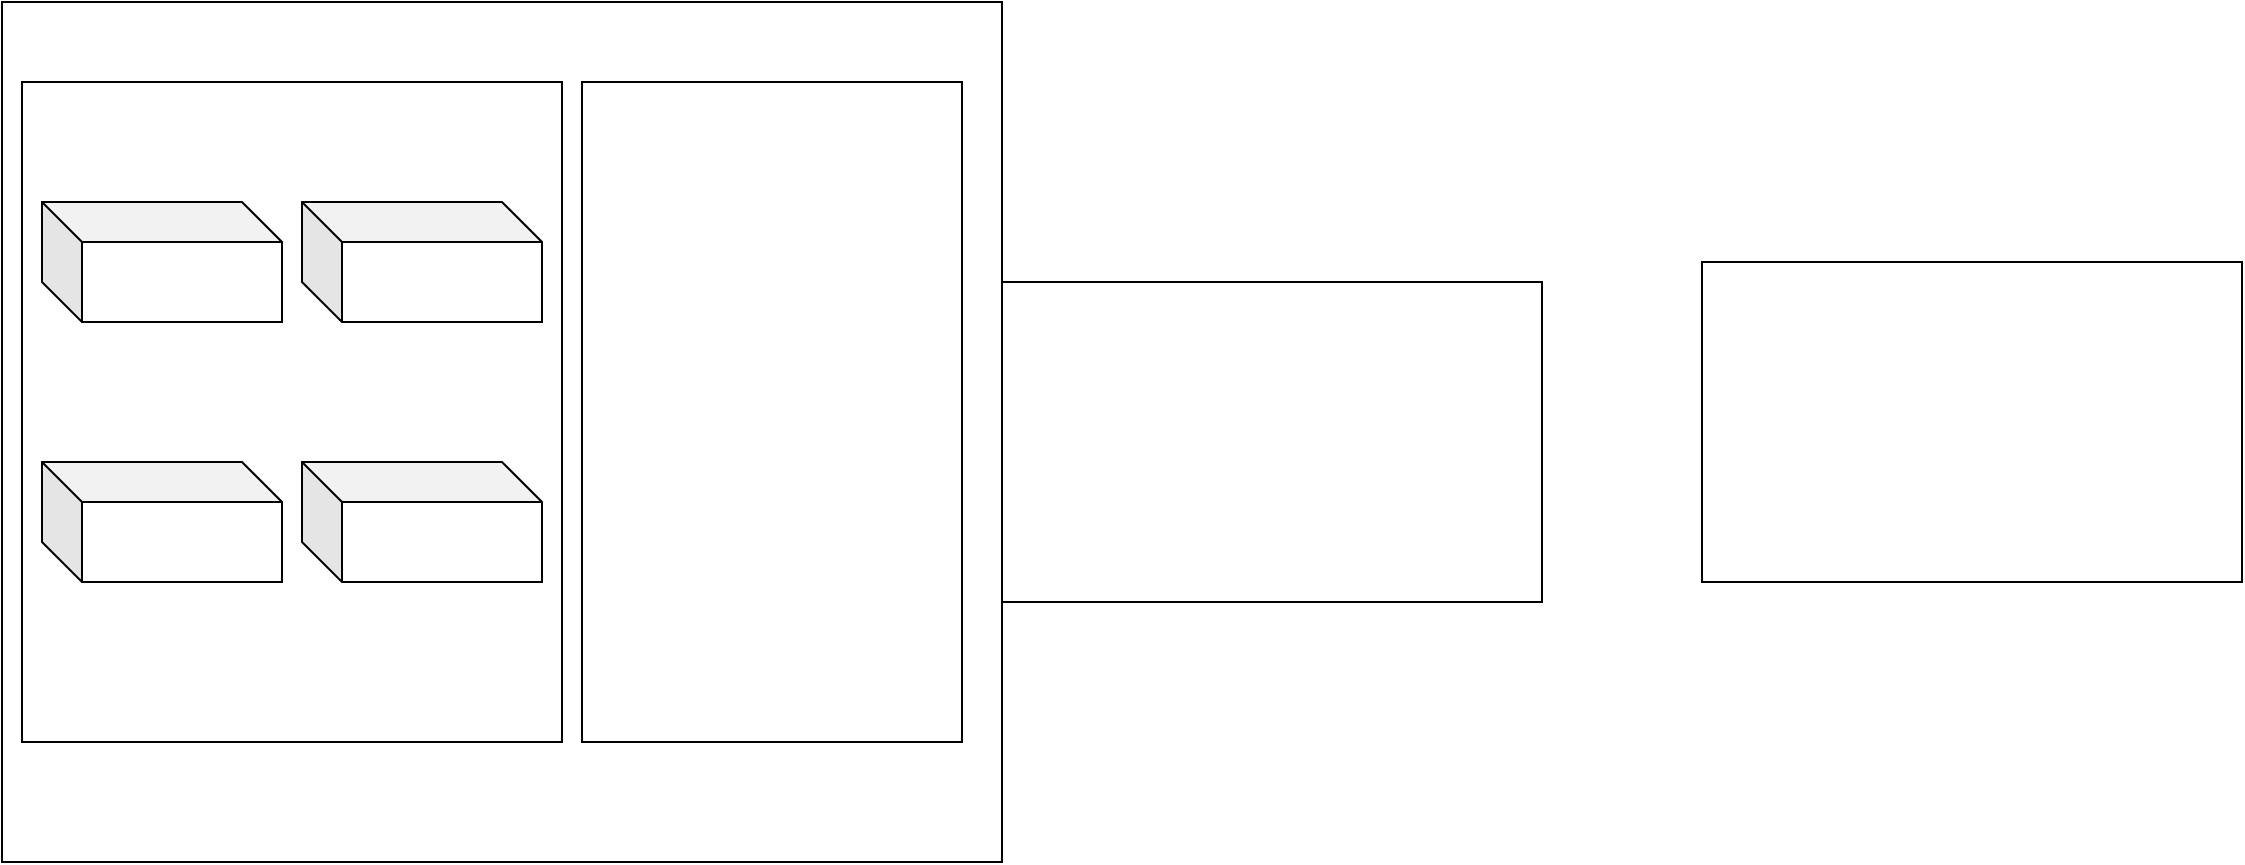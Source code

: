 <mxfile version="24.7.6">
  <diagram name="Page-1" id="udSv5KocdFJp2ti9m3UF">
    <mxGraphModel dx="1040" dy="567" grid="1" gridSize="10" guides="1" tooltips="1" connect="1" arrows="1" fold="1" page="1" pageScale="1" pageWidth="850" pageHeight="1100" math="0" shadow="0">
      <root>
        <mxCell id="0" />
        <mxCell id="1" parent="0" />
        <mxCell id="c8cH7XXoI2v7gFMP64If-1" value="" style="rounded=0;whiteSpace=wrap;html=1;" vertex="1" parent="1">
          <mxGeometry x="10" y="110" width="500" height="430" as="geometry" />
        </mxCell>
        <mxCell id="c8cH7XXoI2v7gFMP64If-8" value="" style="rounded=0;whiteSpace=wrap;html=1;" vertex="1" parent="1">
          <mxGeometry x="510" y="250" width="270" height="160" as="geometry" />
        </mxCell>
        <mxCell id="c8cH7XXoI2v7gFMP64If-9" value="" style="rounded=0;whiteSpace=wrap;html=1;" vertex="1" parent="1">
          <mxGeometry x="860" y="240" width="270" height="160" as="geometry" />
        </mxCell>
        <mxCell id="c8cH7XXoI2v7gFMP64If-11" value="" style="rounded=0;whiteSpace=wrap;html=1;" vertex="1" parent="1">
          <mxGeometry x="20" y="150" width="270" height="330" as="geometry" />
        </mxCell>
        <mxCell id="c8cH7XXoI2v7gFMP64If-13" value="" style="rounded=0;whiteSpace=wrap;html=1;" vertex="1" parent="1">
          <mxGeometry x="300" y="150" width="190" height="330" as="geometry" />
        </mxCell>
        <mxCell id="c8cH7XXoI2v7gFMP64If-15" value="" style="shape=cube;whiteSpace=wrap;html=1;boundedLbl=1;backgroundOutline=1;darkOpacity=0.05;darkOpacity2=0.1;direction=east;" vertex="1" parent="1">
          <mxGeometry x="30" y="210" width="120" height="60" as="geometry" />
        </mxCell>
        <mxCell id="c8cH7XXoI2v7gFMP64If-16" value="" style="shape=cube;whiteSpace=wrap;html=1;boundedLbl=1;backgroundOutline=1;darkOpacity=0.05;darkOpacity2=0.1;direction=east;" vertex="1" parent="1">
          <mxGeometry x="30" y="340" width="120" height="60" as="geometry" />
        </mxCell>
        <mxCell id="c8cH7XXoI2v7gFMP64If-17" value="" style="shape=cube;whiteSpace=wrap;html=1;boundedLbl=1;backgroundOutline=1;darkOpacity=0.05;darkOpacity2=0.1;direction=east;" vertex="1" parent="1">
          <mxGeometry x="160" y="210" width="120" height="60" as="geometry" />
        </mxCell>
        <mxCell id="c8cH7XXoI2v7gFMP64If-19" value="" style="shape=cube;whiteSpace=wrap;html=1;boundedLbl=1;backgroundOutline=1;darkOpacity=0.05;darkOpacity2=0.1;direction=east;" vertex="1" parent="1">
          <mxGeometry x="160" y="340" width="120" height="60" as="geometry" />
        </mxCell>
      </root>
    </mxGraphModel>
  </diagram>
</mxfile>
